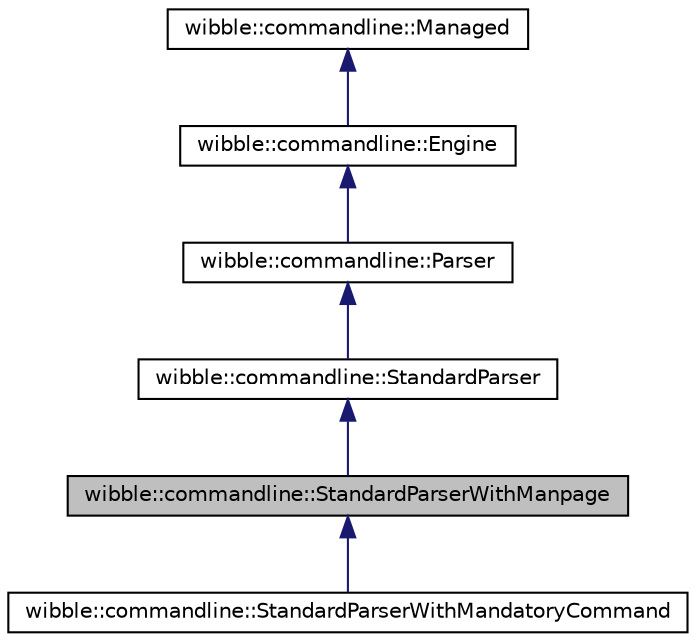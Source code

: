 digraph G
{
  edge [fontname="Helvetica",fontsize="10",labelfontname="Helvetica",labelfontsize="10"];
  node [fontname="Helvetica",fontsize="10",shape=record];
  Node1 [label="wibble::commandline::StandardParserWithManpage",height=0.2,width=0.4,color="black", fillcolor="grey75", style="filled" fontcolor="black"];
  Node2 -> Node1 [dir="back",color="midnightblue",fontsize="10",style="solid",fontname="Helvetica"];
  Node2 [label="wibble::commandline::StandardParser",height=0.2,width=0.4,color="black", fillcolor="white", style="filled",URL="$classwibble_1_1commandline_1_1StandardParser.html",tooltip="Parser for commandline arguments, with builting help functions."];
  Node3 -> Node2 [dir="back",color="midnightblue",fontsize="10",style="solid",fontname="Helvetica"];
  Node3 [label="wibble::commandline::Parser",height=0.2,width=0.4,color="black", fillcolor="white", style="filled",URL="$classwibble_1_1commandline_1_1Parser.html",tooltip="Generic parser for commandline arguments."];
  Node4 -> Node3 [dir="back",color="midnightblue",fontsize="10",style="solid",fontname="Helvetica"];
  Node4 [label="wibble::commandline::Engine",height=0.2,width=0.4,color="black", fillcolor="white", style="filled",URL="$classwibble_1_1commandline_1_1Engine.html",tooltip="Parse commandline options."];
  Node5 -> Node4 [dir="back",color="midnightblue",fontsize="10",style="solid",fontname="Helvetica"];
  Node5 [label="wibble::commandline::Managed",height=0.2,width=0.4,color="black", fillcolor="white", style="filled",URL="$classwibble_1_1commandline_1_1Managed.html"];
  Node1 -> Node6 [dir="back",color="midnightblue",fontsize="10",style="solid",fontname="Helvetica"];
  Node6 [label="wibble::commandline::StandardParserWithMandatoryCommand",height=0.2,width=0.4,color="black", fillcolor="white", style="filled",URL="$classwibble_1_1commandline_1_1StandardParserWithMandatoryCommand.html",tooltip="Parser for commandline arguments, with builting help functions and manpage generation, and requiring a mandatory command."];
}
